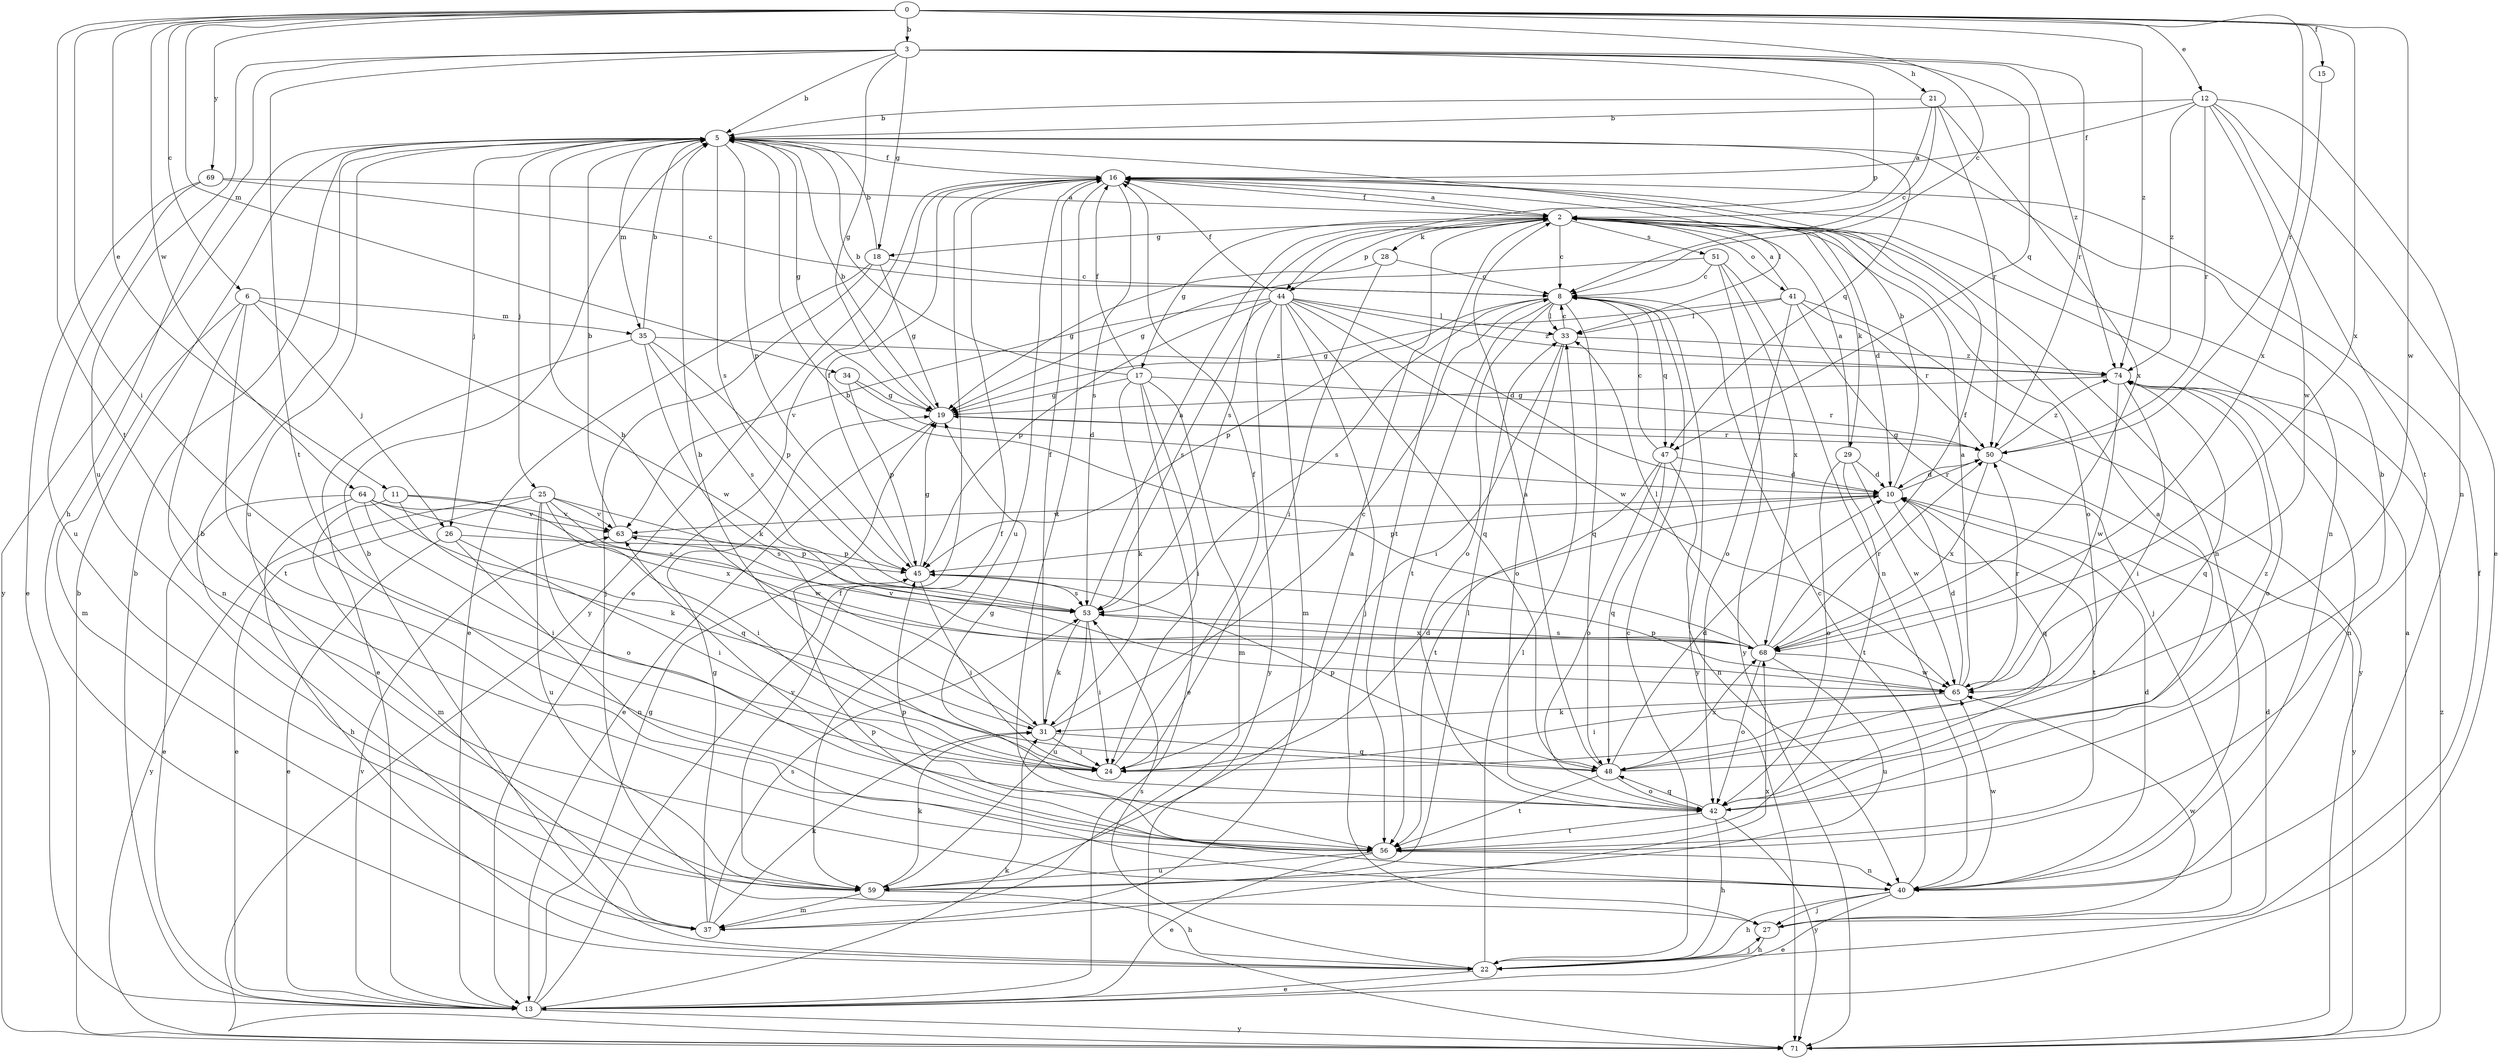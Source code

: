 strict digraph  {
0;
2;
3;
5;
6;
8;
10;
11;
12;
13;
15;
16;
17;
18;
19;
21;
22;
24;
25;
26;
27;
28;
29;
31;
33;
34;
35;
37;
40;
41;
42;
44;
45;
47;
48;
50;
51;
53;
56;
59;
63;
64;
65;
68;
69;
71;
74;
0 -> 3  [label=b];
0 -> 6  [label=c];
0 -> 8  [label=c];
0 -> 11  [label=e];
0 -> 12  [label=e];
0 -> 15  [label=f];
0 -> 24  [label=i];
0 -> 34  [label=m];
0 -> 50  [label=r];
0 -> 56  [label=t];
0 -> 64  [label=w];
0 -> 65  [label=w];
0 -> 68  [label=x];
0 -> 69  [label=y];
0 -> 74  [label=z];
2 -> 8  [label=c];
2 -> 10  [label=d];
2 -> 16  [label=f];
2 -> 17  [label=g];
2 -> 18  [label=g];
2 -> 28  [label=k];
2 -> 29  [label=k];
2 -> 40  [label=n];
2 -> 41  [label=o];
2 -> 42  [label=o];
2 -> 44  [label=p];
2 -> 51  [label=s];
2 -> 53  [label=s];
2 -> 56  [label=t];
3 -> 5  [label=b];
3 -> 18  [label=g];
3 -> 19  [label=g];
3 -> 21  [label=h];
3 -> 22  [label=h];
3 -> 44  [label=p];
3 -> 47  [label=q];
3 -> 50  [label=r];
3 -> 56  [label=t];
3 -> 59  [label=u];
3 -> 74  [label=z];
5 -> 16  [label=f];
5 -> 19  [label=g];
5 -> 25  [label=j];
5 -> 26  [label=j];
5 -> 35  [label=m];
5 -> 45  [label=p];
5 -> 47  [label=q];
5 -> 53  [label=s];
5 -> 59  [label=u];
5 -> 71  [label=y];
6 -> 26  [label=j];
6 -> 35  [label=m];
6 -> 37  [label=m];
6 -> 40  [label=n];
6 -> 56  [label=t];
6 -> 65  [label=w];
8 -> 33  [label=l];
8 -> 42  [label=o];
8 -> 45  [label=p];
8 -> 47  [label=q];
8 -> 48  [label=q];
8 -> 53  [label=s];
8 -> 56  [label=t];
8 -> 71  [label=y];
10 -> 5  [label=b];
10 -> 45  [label=p];
10 -> 48  [label=q];
10 -> 50  [label=r];
10 -> 56  [label=t];
10 -> 63  [label=v];
11 -> 31  [label=k];
11 -> 37  [label=m];
11 -> 63  [label=v];
11 -> 68  [label=x];
12 -> 5  [label=b];
12 -> 13  [label=e];
12 -> 16  [label=f];
12 -> 40  [label=n];
12 -> 50  [label=r];
12 -> 56  [label=t];
12 -> 65  [label=w];
12 -> 74  [label=z];
13 -> 5  [label=b];
13 -> 16  [label=f];
13 -> 19  [label=g];
13 -> 31  [label=k];
13 -> 63  [label=v];
13 -> 71  [label=y];
15 -> 68  [label=x];
16 -> 2  [label=a];
16 -> 13  [label=e];
16 -> 33  [label=l];
16 -> 40  [label=n];
16 -> 53  [label=s];
16 -> 56  [label=t];
16 -> 59  [label=u];
16 -> 71  [label=y];
17 -> 5  [label=b];
17 -> 13  [label=e];
17 -> 16  [label=f];
17 -> 19  [label=g];
17 -> 24  [label=i];
17 -> 31  [label=k];
17 -> 37  [label=m];
17 -> 50  [label=r];
18 -> 5  [label=b];
18 -> 8  [label=c];
18 -> 13  [label=e];
18 -> 19  [label=g];
18 -> 27  [label=j];
19 -> 5  [label=b];
19 -> 13  [label=e];
19 -> 50  [label=r];
21 -> 2  [label=a];
21 -> 5  [label=b];
21 -> 8  [label=c];
21 -> 50  [label=r];
21 -> 68  [label=x];
22 -> 5  [label=b];
22 -> 8  [label=c];
22 -> 13  [label=e];
22 -> 16  [label=f];
22 -> 27  [label=j];
22 -> 33  [label=l];
22 -> 53  [label=s];
24 -> 5  [label=b];
24 -> 10  [label=d];
24 -> 16  [label=f];
25 -> 13  [label=e];
25 -> 24  [label=i];
25 -> 42  [label=o];
25 -> 53  [label=s];
25 -> 59  [label=u];
25 -> 63  [label=v];
25 -> 65  [label=w];
25 -> 71  [label=y];
26 -> 13  [label=e];
26 -> 24  [label=i];
26 -> 40  [label=n];
26 -> 45  [label=p];
27 -> 10  [label=d];
27 -> 22  [label=h];
27 -> 65  [label=w];
28 -> 8  [label=c];
28 -> 19  [label=g];
28 -> 24  [label=i];
29 -> 2  [label=a];
29 -> 10  [label=d];
29 -> 42  [label=o];
29 -> 56  [label=t];
29 -> 65  [label=w];
31 -> 5  [label=b];
31 -> 8  [label=c];
31 -> 16  [label=f];
31 -> 24  [label=i];
31 -> 48  [label=q];
33 -> 8  [label=c];
33 -> 24  [label=i];
33 -> 42  [label=o];
33 -> 74  [label=z];
34 -> 10  [label=d];
34 -> 19  [label=g];
34 -> 45  [label=p];
35 -> 5  [label=b];
35 -> 13  [label=e];
35 -> 31  [label=k];
35 -> 45  [label=p];
35 -> 53  [label=s];
35 -> 74  [label=z];
37 -> 5  [label=b];
37 -> 19  [label=g];
37 -> 31  [label=k];
37 -> 53  [label=s];
37 -> 68  [label=x];
40 -> 8  [label=c];
40 -> 10  [label=d];
40 -> 13  [label=e];
40 -> 22  [label=h];
40 -> 27  [label=j];
40 -> 45  [label=p];
40 -> 65  [label=w];
41 -> 2  [label=a];
41 -> 19  [label=g];
41 -> 27  [label=j];
41 -> 33  [label=l];
41 -> 42  [label=o];
41 -> 50  [label=r];
41 -> 71  [label=y];
42 -> 2  [label=a];
42 -> 5  [label=b];
42 -> 19  [label=g];
42 -> 22  [label=h];
42 -> 48  [label=q];
42 -> 56  [label=t];
42 -> 71  [label=y];
44 -> 10  [label=d];
44 -> 16  [label=f];
44 -> 27  [label=j];
44 -> 33  [label=l];
44 -> 37  [label=m];
44 -> 45  [label=p];
44 -> 48  [label=q];
44 -> 53  [label=s];
44 -> 63  [label=v];
44 -> 65  [label=w];
44 -> 71  [label=y];
44 -> 74  [label=z];
45 -> 16  [label=f];
45 -> 19  [label=g];
45 -> 24  [label=i];
45 -> 53  [label=s];
47 -> 8  [label=c];
47 -> 10  [label=d];
47 -> 40  [label=n];
47 -> 42  [label=o];
47 -> 48  [label=q];
47 -> 56  [label=t];
48 -> 2  [label=a];
48 -> 10  [label=d];
48 -> 42  [label=o];
48 -> 45  [label=p];
48 -> 56  [label=t];
48 -> 68  [label=x];
48 -> 74  [label=z];
50 -> 10  [label=d];
50 -> 19  [label=g];
50 -> 68  [label=x];
50 -> 71  [label=y];
50 -> 74  [label=z];
51 -> 8  [label=c];
51 -> 19  [label=g];
51 -> 40  [label=n];
51 -> 68  [label=x];
51 -> 71  [label=y];
53 -> 2  [label=a];
53 -> 24  [label=i];
53 -> 31  [label=k];
53 -> 59  [label=u];
53 -> 68  [label=x];
56 -> 13  [label=e];
56 -> 40  [label=n];
56 -> 45  [label=p];
56 -> 59  [label=u];
56 -> 63  [label=v];
59 -> 2  [label=a];
59 -> 16  [label=f];
59 -> 22  [label=h];
59 -> 31  [label=k];
59 -> 33  [label=l];
59 -> 37  [label=m];
63 -> 5  [label=b];
63 -> 45  [label=p];
64 -> 13  [label=e];
64 -> 22  [label=h];
64 -> 24  [label=i];
64 -> 48  [label=q];
64 -> 53  [label=s];
64 -> 63  [label=v];
65 -> 2  [label=a];
65 -> 10  [label=d];
65 -> 24  [label=i];
65 -> 31  [label=k];
65 -> 45  [label=p];
65 -> 50  [label=r];
68 -> 5  [label=b];
68 -> 16  [label=f];
68 -> 33  [label=l];
68 -> 42  [label=o];
68 -> 50  [label=r];
68 -> 53  [label=s];
68 -> 59  [label=u];
68 -> 63  [label=v];
68 -> 65  [label=w];
69 -> 2  [label=a];
69 -> 8  [label=c];
69 -> 13  [label=e];
69 -> 59  [label=u];
71 -> 2  [label=a];
71 -> 5  [label=b];
71 -> 74  [label=z];
74 -> 19  [label=g];
74 -> 24  [label=i];
74 -> 40  [label=n];
74 -> 42  [label=o];
74 -> 48  [label=q];
74 -> 65  [label=w];
}
